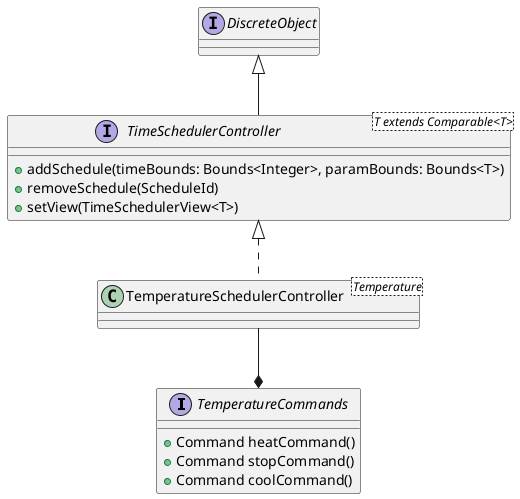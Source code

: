 @startuml scheduler-controller

' left to right direction

' controller

interface TemperatureCommands {
	+ Command heatCommand()
	+ Command stopCommand()
	+ Command coolCommand()
}

interface TimeSchedulerController<T extends Comparable<T>> extends DiscreteObject {
	+ addSchedule(timeBounds: Bounds<Integer>, paramBounds: Bounds<T>)
	+ removeSchedule(ScheduleId)
	+ setView(TimeSchedulerView<T>)
}

class TemperatureSchedulerController<Temperature> implements TimeSchedulerController {}

TemperatureSchedulerController --* TemperatureCommands

@enduml
